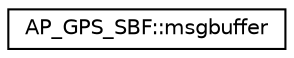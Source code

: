 digraph "Graphical Class Hierarchy"
{
 // INTERACTIVE_SVG=YES
  edge [fontname="Helvetica",fontsize="10",labelfontname="Helvetica",labelfontsize="10"];
  node [fontname="Helvetica",fontsize="10",shape=record];
  rankdir="LR";
  Node1 [label="AP_GPS_SBF::msgbuffer",height=0.2,width=0.4,color="black", fillcolor="white", style="filled",URL="$unionAP__GPS__SBF_1_1msgbuffer.html"];
}
